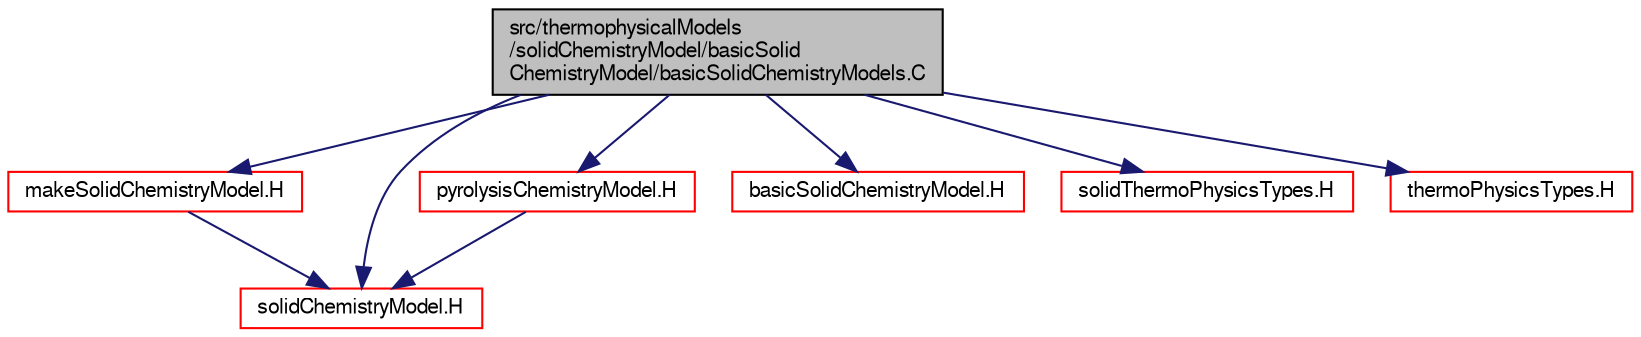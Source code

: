 digraph "src/thermophysicalModels/solidChemistryModel/basicSolidChemistryModel/basicSolidChemistryModels.C"
{
  bgcolor="transparent";
  edge [fontname="FreeSans",fontsize="10",labelfontname="FreeSans",labelfontsize="10"];
  node [fontname="FreeSans",fontsize="10",shape=record];
  Node0 [label="src/thermophysicalModels\l/solidChemistryModel/basicSolid\lChemistryModel/basicSolidChemistryModels.C",height=0.2,width=0.4,color="black", fillcolor="grey75", style="filled", fontcolor="black"];
  Node0 -> Node1 [color="midnightblue",fontsize="10",style="solid",fontname="FreeSans"];
  Node1 [label="makeSolidChemistryModel.H",height=0.2,width=0.4,color="red",URL="$a16271.html",tooltip="Macros for instantiating solid chemistry models. "];
  Node1 -> Node3 [color="midnightblue",fontsize="10",style="solid",fontname="FreeSans"];
  Node3 [label="solidChemistryModel.H",height=0.2,width=0.4,color="red",URL="$a16286.html"];
  Node0 -> Node312 [color="midnightblue",fontsize="10",style="solid",fontname="FreeSans"];
  Node312 [label="pyrolysisChemistryModel.H",height=0.2,width=0.4,color="red",URL="$a16277.html"];
  Node312 -> Node3 [color="midnightblue",fontsize="10",style="solid",fontname="FreeSans"];
  Node0 -> Node314 [color="midnightblue",fontsize="10",style="solid",fontname="FreeSans"];
  Node314 [label="basicSolidChemistryModel.H",height=0.2,width=0.4,color="red",URL="$a16259.html"];
  Node0 -> Node3 [color="midnightblue",fontsize="10",style="solid",fontname="FreeSans"];
  Node0 -> Node325 [color="midnightblue",fontsize="10",style="solid",fontname="FreeSans"];
  Node325 [label="solidThermoPhysicsTypes.H",height=0.2,width=0.4,color="red",URL="$a16298.html",tooltip="Type definitions for solid-thermo-physics models. "];
  Node0 -> Node347 [color="midnightblue",fontsize="10",style="solid",fontname="FreeSans"];
  Node347 [label="thermoPhysicsTypes.H",height=0.2,width=0.4,color="red",URL="$a16463.html",tooltip="Type definitions for thermo-physics models. "];
}
